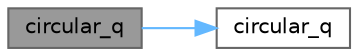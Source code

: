 digraph "circular_q"
{
 // LATEX_PDF_SIZE
  bgcolor="transparent";
  edge [fontname=Helvetica,fontsize=10,labelfontname=Helvetica,labelfontsize=10];
  node [fontname=Helvetica,fontsize=10,shape=box,height=0.2,width=0.4];
  rankdir="LR";
  Node1 [id="Node000001",label="circular_q",height=0.2,width=0.4,color="gray40", fillcolor="grey60", style="filled", fontcolor="black",tooltip=" "];
  Node1 -> Node2 [id="edge1_Node000001_Node000002",color="steelblue1",style="solid",tooltip=" "];
  Node2 [id="Node000002",label="circular_q",height=0.2,width=0.4,color="grey40", fillcolor="white", style="filled",URL="$classspdlog_1_1details_1_1circular__q.html#a7e4ced03d09bfcc74e8840ac798d5ac1",tooltip=" "];
}

